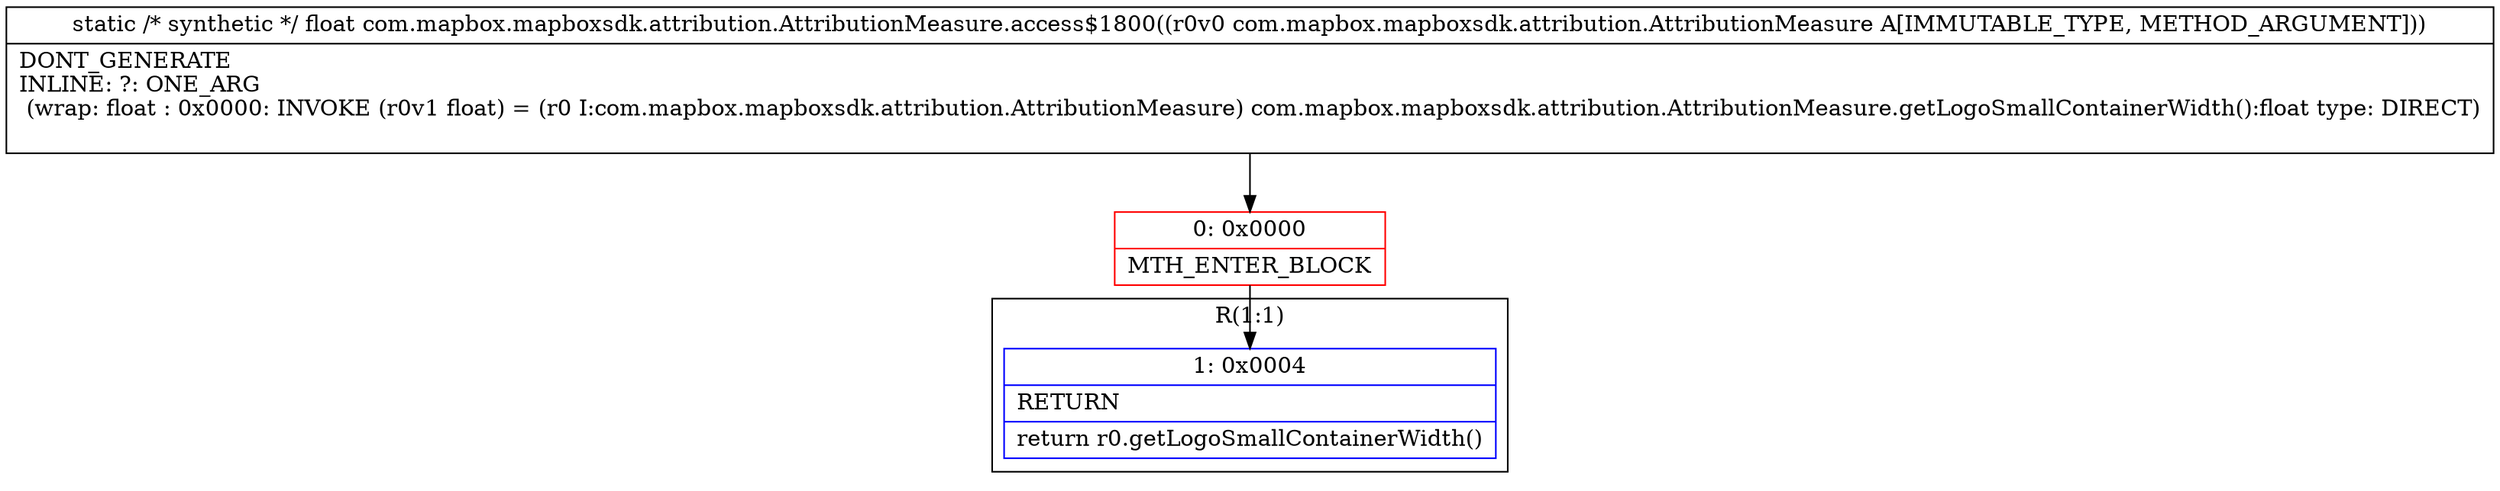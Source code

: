 digraph "CFG forcom.mapbox.mapboxsdk.attribution.AttributionMeasure.access$1800(Lcom\/mapbox\/mapboxsdk\/attribution\/AttributionMeasure;)F" {
subgraph cluster_Region_1731054484 {
label = "R(1:1)";
node [shape=record,color=blue];
Node_1 [shape=record,label="{1\:\ 0x0004|RETURN\l|return r0.getLogoSmallContainerWidth()\l}"];
}
Node_0 [shape=record,color=red,label="{0\:\ 0x0000|MTH_ENTER_BLOCK\l}"];
MethodNode[shape=record,label="{static \/* synthetic *\/ float com.mapbox.mapboxsdk.attribution.AttributionMeasure.access$1800((r0v0 com.mapbox.mapboxsdk.attribution.AttributionMeasure A[IMMUTABLE_TYPE, METHOD_ARGUMENT]))  | DONT_GENERATE\lINLINE: ?: ONE_ARG  \l  (wrap: float : 0x0000: INVOKE  (r0v1 float) = (r0 I:com.mapbox.mapboxsdk.attribution.AttributionMeasure) com.mapbox.mapboxsdk.attribution.AttributionMeasure.getLogoSmallContainerWidth():float type: DIRECT)\l\l}"];
MethodNode -> Node_0;
Node_0 -> Node_1;
}

